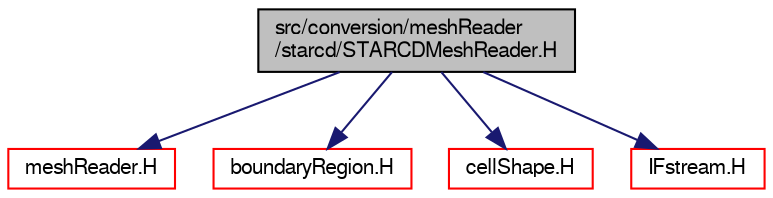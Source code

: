 digraph "src/conversion/meshReader/starcd/STARCDMeshReader.H"
{
  bgcolor="transparent";
  edge [fontname="FreeSans",fontsize="10",labelfontname="FreeSans",labelfontsize="10"];
  node [fontname="FreeSans",fontsize="10",shape=record];
  Node0 [label="src/conversion/meshReader\l/starcd/STARCDMeshReader.H",height=0.2,width=0.4,color="black", fillcolor="grey75", style="filled", fontcolor="black"];
  Node0 -> Node1 [color="midnightblue",fontsize="10",style="solid",fontname="FreeSans"];
  Node1 [label="meshReader.H",height=0.2,width=0.4,color="red",URL="$a00194.html"];
  Node0 -> Node222 [color="midnightblue",fontsize="10",style="solid",fontname="FreeSans"];
  Node222 [label="boundaryRegion.H",height=0.2,width=0.4,color="red",URL="$a00209.html"];
  Node0 -> Node164 [color="midnightblue",fontsize="10",style="solid",fontname="FreeSans"];
  Node164 [label="cellShape.H",height=0.2,width=0.4,color="red",URL="$a11276.html"];
  Node0 -> Node223 [color="midnightblue",fontsize="10",style="solid",fontname="FreeSans"];
  Node223 [label="IFstream.H",height=0.2,width=0.4,color="red",URL="$a09059.html"];
}
